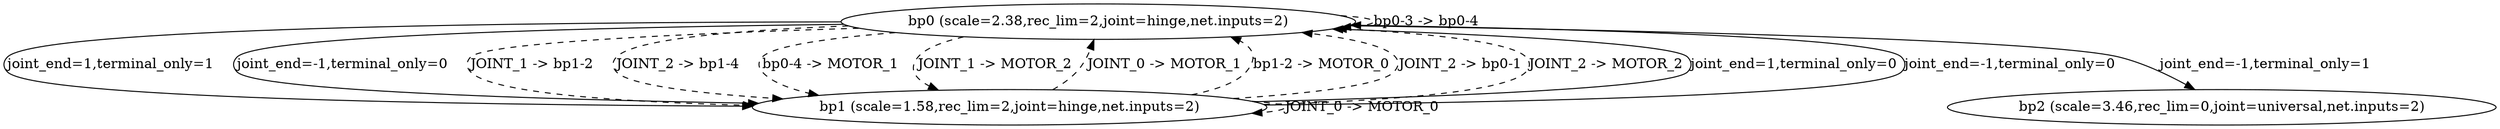 digraph G {
    n0 [label="bp0 (scale=2.38,rec_lim=2,joint=hinge,net.inputs=2)"]
    n1 [label="bp1 (scale=1.58,rec_lim=2,joint=hinge,net.inputs=2)"]
    n2 [label="bp2 (scale=3.46,rec_lim=0,joint=universal,net.inputs=2)"]

    n0 -> n1 [label="joint_end=1,terminal_only=1"]
    n0 -> n1 [label="joint_end=-1,terminal_only=0"]
    n0 -> n2 [label="joint_end=-1,terminal_only=1"]
    n1 -> n0 [style=dashed, label="JOINT_0 -> MOTOR_1"]
    n0 -> n0 [style=dashed, label="bp0-3 -> bp0-4"]
    n1 -> n0 [style=dashed, label="bp1-2 -> MOTOR_0"]
    n1 -> n0 [style=dashed, label="JOINT_2 -> bp0-1"]
    n1 -> n0 [style=dashed, label="JOINT_2 -> MOTOR_2"]
    n1 -> n0 [label="joint_end=1,terminal_only=0"]
    n1 -> n0 [label="joint_end=-1,terminal_only=0"]
    n0 -> n1 [style=dashed, label="JOINT_1 -> bp1-2"]
    n0 -> n1 [style=dashed, label="JOINT_2 -> bp1-4"]
    n0 -> n1 [style=dashed, label="bp0-4 -> MOTOR_1"]
    n1 -> n1 [style=dashed, label="JOINT_0 -> MOTOR_0"]
    n0 -> n1 [style=dashed, label="JOINT_1 -> MOTOR_2"]
}
